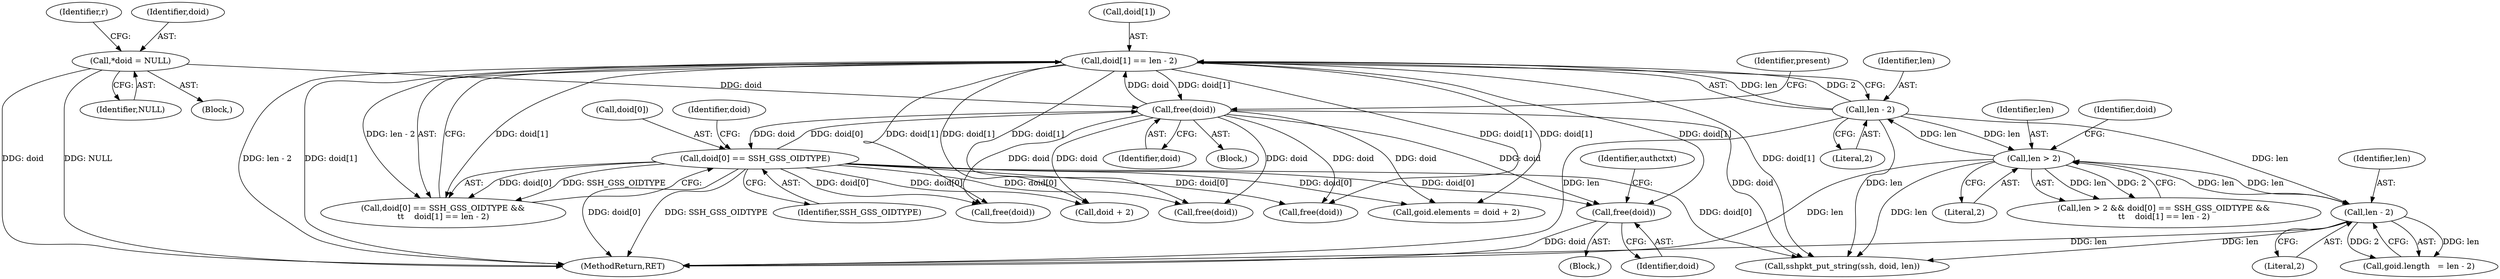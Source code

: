 digraph "0_src_779974d35b4859c07bc3cb8a12c74b43b0a7d1e0@pointer" {
"1000228" [label="(Call,free(doid))"];
"1000185" [label="(Call,doid[1] == len - 2)"];
"1000153" [label="(Call,free(doid))"];
"1000180" [label="(Call,doid[0] == SSH_GSS_OIDTYPE)"];
"1000123" [label="(Call,*doid = NULL)"];
"1000189" [label="(Call,len - 2)"];
"1000176" [label="(Call,len > 2)"];
"1000204" [label="(Call,len - 2)"];
"1000204" [label="(Call,len - 2)"];
"1000178" [label="(Literal,2)"];
"1000125" [label="(Identifier,NULL)"];
"1000272" [label="(Call,free(doid))"];
"1000229" [label="(Identifier,doid)"];
"1000186" [label="(Call,doid[1])"];
"1000123" [label="(Call,*doid = NULL)"];
"1000193" [label="(Call,goid.elements = doid + 2)"];
"1000200" [label="(Call,goid.length   = len - 2)"];
"1000189" [label="(Call,len - 2)"];
"1000317" [label="(Call,free(doid))"];
"1000187" [label="(Identifier,doid)"];
"1000336" [label="(MethodReturn,RET)"];
"1000182" [label="(Identifier,doid)"];
"1000185" [label="(Call,doid[1] == len - 2)"];
"1000228" [label="(Call,free(doid))"];
"1000191" [label="(Literal,2)"];
"1000206" [label="(Literal,2)"];
"1000205" [label="(Identifier,len)"];
"1000179" [label="(Call,doid[0] == SSH_GSS_OIDTYPE &&\n\t\t    doid[1] == len - 2)"];
"1000181" [label="(Call,doid[0])"];
"1000124" [label="(Identifier,doid)"];
"1000154" [label="(Identifier,doid)"];
"1000150" [label="(Block,)"];
"1000197" [label="(Call,doid + 2)"];
"1000184" [label="(Identifier,SSH_GSS_OIDTYPE)"];
"1000190" [label="(Identifier,len)"];
"1000180" [label="(Call,doid[0] == SSH_GSS_OIDTYPE)"];
"1000232" [label="(Identifier,authctxt)"];
"1000227" [label="(Block,)"];
"1000156" [label="(Identifier,present)"];
"1000177" [label="(Identifier,len)"];
"1000176" [label="(Call,len > 2)"];
"1000153" [label="(Call,free(doid))"];
"1000175" [label="(Call,len > 2 && doid[0] == SSH_GSS_OIDTYPE &&\n\t\t    doid[1] == len - 2)"];
"1000301" [label="(Call,sshpkt_put_string(ssh, doid, len))"];
"1000129" [label="(Identifier,r)"];
"1000103" [label="(Block,)"];
"1000252" [label="(Call,free(doid))"];
"1000228" -> "1000227"  [label="AST: "];
"1000228" -> "1000229"  [label="CFG: "];
"1000229" -> "1000228"  [label="AST: "];
"1000232" -> "1000228"  [label="CFG: "];
"1000228" -> "1000336"  [label="DDG: doid"];
"1000185" -> "1000228"  [label="DDG: doid[1]"];
"1000180" -> "1000228"  [label="DDG: doid[0]"];
"1000153" -> "1000228"  [label="DDG: doid"];
"1000185" -> "1000179"  [label="AST: "];
"1000185" -> "1000189"  [label="CFG: "];
"1000186" -> "1000185"  [label="AST: "];
"1000189" -> "1000185"  [label="AST: "];
"1000179" -> "1000185"  [label="CFG: "];
"1000185" -> "1000336"  [label="DDG: doid[1]"];
"1000185" -> "1000336"  [label="DDG: len - 2"];
"1000185" -> "1000153"  [label="DDG: doid[1]"];
"1000185" -> "1000179"  [label="DDG: doid[1]"];
"1000185" -> "1000179"  [label="DDG: len - 2"];
"1000153" -> "1000185"  [label="DDG: doid"];
"1000189" -> "1000185"  [label="DDG: len"];
"1000189" -> "1000185"  [label="DDG: 2"];
"1000185" -> "1000193"  [label="DDG: doid[1]"];
"1000185" -> "1000197"  [label="DDG: doid[1]"];
"1000185" -> "1000252"  [label="DDG: doid[1]"];
"1000185" -> "1000272"  [label="DDG: doid[1]"];
"1000185" -> "1000301"  [label="DDG: doid[1]"];
"1000185" -> "1000317"  [label="DDG: doid[1]"];
"1000153" -> "1000150"  [label="AST: "];
"1000153" -> "1000154"  [label="CFG: "];
"1000154" -> "1000153"  [label="AST: "];
"1000156" -> "1000153"  [label="CFG: "];
"1000180" -> "1000153"  [label="DDG: doid[0]"];
"1000123" -> "1000153"  [label="DDG: doid"];
"1000153" -> "1000180"  [label="DDG: doid"];
"1000153" -> "1000193"  [label="DDG: doid"];
"1000153" -> "1000197"  [label="DDG: doid"];
"1000153" -> "1000252"  [label="DDG: doid"];
"1000153" -> "1000272"  [label="DDG: doid"];
"1000153" -> "1000301"  [label="DDG: doid"];
"1000153" -> "1000317"  [label="DDG: doid"];
"1000180" -> "1000179"  [label="AST: "];
"1000180" -> "1000184"  [label="CFG: "];
"1000181" -> "1000180"  [label="AST: "];
"1000184" -> "1000180"  [label="AST: "];
"1000187" -> "1000180"  [label="CFG: "];
"1000179" -> "1000180"  [label="CFG: "];
"1000180" -> "1000336"  [label="DDG: SSH_GSS_OIDTYPE"];
"1000180" -> "1000336"  [label="DDG: doid[0]"];
"1000180" -> "1000179"  [label="DDG: doid[0]"];
"1000180" -> "1000179"  [label="DDG: SSH_GSS_OIDTYPE"];
"1000180" -> "1000193"  [label="DDG: doid[0]"];
"1000180" -> "1000197"  [label="DDG: doid[0]"];
"1000180" -> "1000252"  [label="DDG: doid[0]"];
"1000180" -> "1000272"  [label="DDG: doid[0]"];
"1000180" -> "1000301"  [label="DDG: doid[0]"];
"1000180" -> "1000317"  [label="DDG: doid[0]"];
"1000123" -> "1000103"  [label="AST: "];
"1000123" -> "1000125"  [label="CFG: "];
"1000124" -> "1000123"  [label="AST: "];
"1000125" -> "1000123"  [label="AST: "];
"1000129" -> "1000123"  [label="CFG: "];
"1000123" -> "1000336"  [label="DDG: NULL"];
"1000123" -> "1000336"  [label="DDG: doid"];
"1000189" -> "1000191"  [label="CFG: "];
"1000190" -> "1000189"  [label="AST: "];
"1000191" -> "1000189"  [label="AST: "];
"1000189" -> "1000336"  [label="DDG: len"];
"1000189" -> "1000176"  [label="DDG: len"];
"1000176" -> "1000189"  [label="DDG: len"];
"1000189" -> "1000204"  [label="DDG: len"];
"1000189" -> "1000301"  [label="DDG: len"];
"1000176" -> "1000175"  [label="AST: "];
"1000176" -> "1000178"  [label="CFG: "];
"1000177" -> "1000176"  [label="AST: "];
"1000178" -> "1000176"  [label="AST: "];
"1000182" -> "1000176"  [label="CFG: "];
"1000175" -> "1000176"  [label="CFG: "];
"1000176" -> "1000336"  [label="DDG: len"];
"1000176" -> "1000175"  [label="DDG: len"];
"1000176" -> "1000175"  [label="DDG: 2"];
"1000204" -> "1000176"  [label="DDG: len"];
"1000176" -> "1000204"  [label="DDG: len"];
"1000176" -> "1000301"  [label="DDG: len"];
"1000204" -> "1000200"  [label="AST: "];
"1000204" -> "1000206"  [label="CFG: "];
"1000205" -> "1000204"  [label="AST: "];
"1000206" -> "1000204"  [label="AST: "];
"1000200" -> "1000204"  [label="CFG: "];
"1000204" -> "1000336"  [label="DDG: len"];
"1000204" -> "1000200"  [label="DDG: len"];
"1000204" -> "1000200"  [label="DDG: 2"];
"1000204" -> "1000301"  [label="DDG: len"];
}
